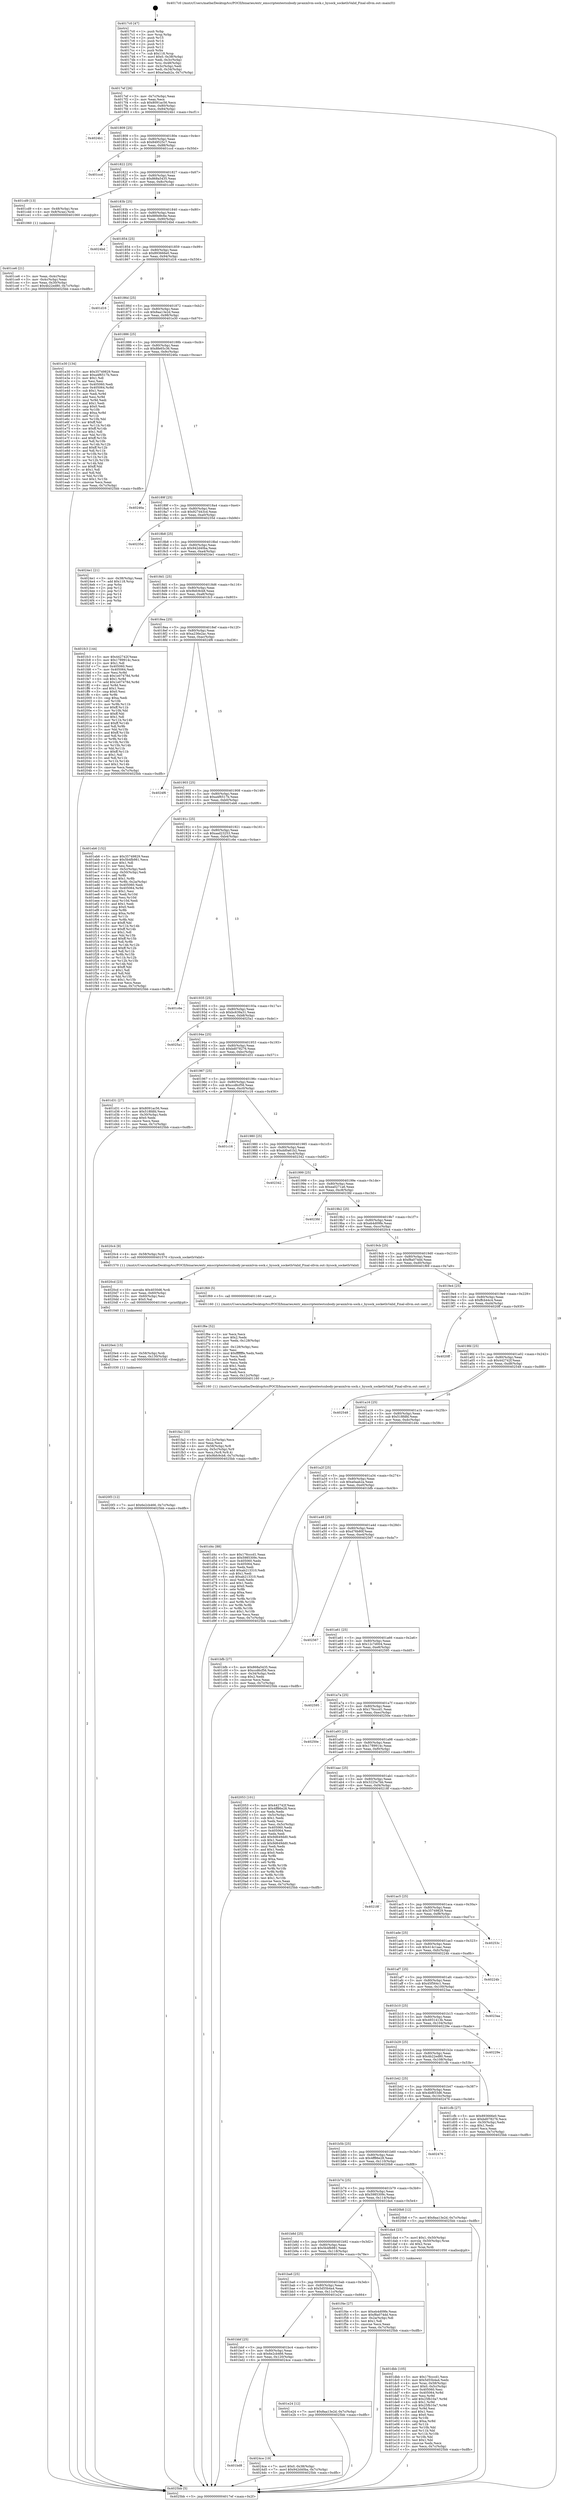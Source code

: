 digraph "0x4017c0" {
  label = "0x4017c0 (/mnt/c/Users/mathe/Desktop/tcc/POCII/binaries/extr_emscriptentestsnbody-javaxmlvm-sock.c_hysock_socketIsValid_Final-ollvm.out::main(0))"
  labelloc = "t"
  node[shape=record]

  Entry [label="",width=0.3,height=0.3,shape=circle,fillcolor=black,style=filled]
  "0x4017ef" [label="{
     0x4017ef [26]\l
     | [instrs]\l
     &nbsp;&nbsp;0x4017ef \<+3\>: mov -0x7c(%rbp),%eax\l
     &nbsp;&nbsp;0x4017f2 \<+2\>: mov %eax,%ecx\l
     &nbsp;&nbsp;0x4017f4 \<+6\>: sub $0x8091ac56,%ecx\l
     &nbsp;&nbsp;0x4017fa \<+3\>: mov %eax,-0x80(%rbp)\l
     &nbsp;&nbsp;0x4017fd \<+6\>: mov %ecx,-0x84(%rbp)\l
     &nbsp;&nbsp;0x401803 \<+6\>: je 00000000004024b1 \<main+0xcf1\>\l
  }"]
  "0x4024b1" [label="{
     0x4024b1\l
  }", style=dashed]
  "0x401809" [label="{
     0x401809 [25]\l
     | [instrs]\l
     &nbsp;&nbsp;0x401809 \<+5\>: jmp 000000000040180e \<main+0x4e\>\l
     &nbsp;&nbsp;0x40180e \<+3\>: mov -0x80(%rbp),%eax\l
     &nbsp;&nbsp;0x401811 \<+5\>: sub $0x849525c7,%eax\l
     &nbsp;&nbsp;0x401816 \<+6\>: mov %eax,-0x88(%rbp)\l
     &nbsp;&nbsp;0x40181c \<+6\>: je 0000000000401ccd \<main+0x50d\>\l
  }"]
  Exit [label="",width=0.3,height=0.3,shape=circle,fillcolor=black,style=filled,peripheries=2]
  "0x401ccd" [label="{
     0x401ccd\l
  }", style=dashed]
  "0x401822" [label="{
     0x401822 [25]\l
     | [instrs]\l
     &nbsp;&nbsp;0x401822 \<+5\>: jmp 0000000000401827 \<main+0x67\>\l
     &nbsp;&nbsp;0x401827 \<+3\>: mov -0x80(%rbp),%eax\l
     &nbsp;&nbsp;0x40182a \<+5\>: sub $0x868a5435,%eax\l
     &nbsp;&nbsp;0x40182f \<+6\>: mov %eax,-0x8c(%rbp)\l
     &nbsp;&nbsp;0x401835 \<+6\>: je 0000000000401cd9 \<main+0x519\>\l
  }"]
  "0x401bd8" [label="{
     0x401bd8\l
  }", style=dashed]
  "0x401cd9" [label="{
     0x401cd9 [13]\l
     | [instrs]\l
     &nbsp;&nbsp;0x401cd9 \<+4\>: mov -0x48(%rbp),%rax\l
     &nbsp;&nbsp;0x401cdd \<+4\>: mov 0x8(%rax),%rdi\l
     &nbsp;&nbsp;0x401ce1 \<+5\>: call 0000000000401060 \<atoi@plt\>\l
     | [calls]\l
     &nbsp;&nbsp;0x401060 \{1\} (unknown)\l
  }"]
  "0x40183b" [label="{
     0x40183b [25]\l
     | [instrs]\l
     &nbsp;&nbsp;0x40183b \<+5\>: jmp 0000000000401840 \<main+0x80\>\l
     &nbsp;&nbsp;0x401840 \<+3\>: mov -0x80(%rbp),%eax\l
     &nbsp;&nbsp;0x401843 \<+5\>: sub $0x889d9c6e,%eax\l
     &nbsp;&nbsp;0x401848 \<+6\>: mov %eax,-0x90(%rbp)\l
     &nbsp;&nbsp;0x40184e \<+6\>: je 00000000004024bd \<main+0xcfd\>\l
  }"]
  "0x4024ce" [label="{
     0x4024ce [19]\l
     | [instrs]\l
     &nbsp;&nbsp;0x4024ce \<+7\>: movl $0x0,-0x38(%rbp)\l
     &nbsp;&nbsp;0x4024d5 \<+7\>: movl $0x942d40ba,-0x7c(%rbp)\l
     &nbsp;&nbsp;0x4024dc \<+5\>: jmp 00000000004025bb \<main+0xdfb\>\l
  }"]
  "0x4024bd" [label="{
     0x4024bd\l
  }", style=dashed]
  "0x401854" [label="{
     0x401854 [25]\l
     | [instrs]\l
     &nbsp;&nbsp;0x401854 \<+5\>: jmp 0000000000401859 \<main+0x99\>\l
     &nbsp;&nbsp;0x401859 \<+3\>: mov -0x80(%rbp),%eax\l
     &nbsp;&nbsp;0x40185c \<+5\>: sub $0x893666e0,%eax\l
     &nbsp;&nbsp;0x401861 \<+6\>: mov %eax,-0x94(%rbp)\l
     &nbsp;&nbsp;0x401867 \<+6\>: je 0000000000401d16 \<main+0x556\>\l
  }"]
  "0x4020f3" [label="{
     0x4020f3 [12]\l
     | [instrs]\l
     &nbsp;&nbsp;0x4020f3 \<+7\>: movl $0x6e2cb466,-0x7c(%rbp)\l
     &nbsp;&nbsp;0x4020fa \<+5\>: jmp 00000000004025bb \<main+0xdfb\>\l
  }"]
  "0x401d16" [label="{
     0x401d16\l
  }", style=dashed]
  "0x40186d" [label="{
     0x40186d [25]\l
     | [instrs]\l
     &nbsp;&nbsp;0x40186d \<+5\>: jmp 0000000000401872 \<main+0xb2\>\l
     &nbsp;&nbsp;0x401872 \<+3\>: mov -0x80(%rbp),%eax\l
     &nbsp;&nbsp;0x401875 \<+5\>: sub $0x8aa13e2d,%eax\l
     &nbsp;&nbsp;0x40187a \<+6\>: mov %eax,-0x98(%rbp)\l
     &nbsp;&nbsp;0x401880 \<+6\>: je 0000000000401e30 \<main+0x670\>\l
  }"]
  "0x4020e4" [label="{
     0x4020e4 [15]\l
     | [instrs]\l
     &nbsp;&nbsp;0x4020e4 \<+4\>: mov -0x58(%rbp),%rdi\l
     &nbsp;&nbsp;0x4020e8 \<+6\>: mov %eax,-0x130(%rbp)\l
     &nbsp;&nbsp;0x4020ee \<+5\>: call 0000000000401030 \<free@plt\>\l
     | [calls]\l
     &nbsp;&nbsp;0x401030 \{1\} (unknown)\l
  }"]
  "0x401e30" [label="{
     0x401e30 [134]\l
     | [instrs]\l
     &nbsp;&nbsp;0x401e30 \<+5\>: mov $0x35749829,%eax\l
     &nbsp;&nbsp;0x401e35 \<+5\>: mov $0xa4f6517b,%ecx\l
     &nbsp;&nbsp;0x401e3a \<+2\>: mov $0x1,%dl\l
     &nbsp;&nbsp;0x401e3c \<+2\>: xor %esi,%esi\l
     &nbsp;&nbsp;0x401e3e \<+7\>: mov 0x405060,%edi\l
     &nbsp;&nbsp;0x401e45 \<+8\>: mov 0x405064,%r8d\l
     &nbsp;&nbsp;0x401e4d \<+3\>: sub $0x1,%esi\l
     &nbsp;&nbsp;0x401e50 \<+3\>: mov %edi,%r9d\l
     &nbsp;&nbsp;0x401e53 \<+3\>: add %esi,%r9d\l
     &nbsp;&nbsp;0x401e56 \<+4\>: imul %r9d,%edi\l
     &nbsp;&nbsp;0x401e5a \<+3\>: and $0x1,%edi\l
     &nbsp;&nbsp;0x401e5d \<+3\>: cmp $0x0,%edi\l
     &nbsp;&nbsp;0x401e60 \<+4\>: sete %r10b\l
     &nbsp;&nbsp;0x401e64 \<+4\>: cmp $0xa,%r8d\l
     &nbsp;&nbsp;0x401e68 \<+4\>: setl %r11b\l
     &nbsp;&nbsp;0x401e6c \<+3\>: mov %r10b,%bl\l
     &nbsp;&nbsp;0x401e6f \<+3\>: xor $0xff,%bl\l
     &nbsp;&nbsp;0x401e72 \<+3\>: mov %r11b,%r14b\l
     &nbsp;&nbsp;0x401e75 \<+4\>: xor $0xff,%r14b\l
     &nbsp;&nbsp;0x401e79 \<+3\>: xor $0x1,%dl\l
     &nbsp;&nbsp;0x401e7c \<+3\>: mov %bl,%r15b\l
     &nbsp;&nbsp;0x401e7f \<+4\>: and $0xff,%r15b\l
     &nbsp;&nbsp;0x401e83 \<+3\>: and %dl,%r10b\l
     &nbsp;&nbsp;0x401e86 \<+3\>: mov %r14b,%r12b\l
     &nbsp;&nbsp;0x401e89 \<+4\>: and $0xff,%r12b\l
     &nbsp;&nbsp;0x401e8d \<+3\>: and %dl,%r11b\l
     &nbsp;&nbsp;0x401e90 \<+3\>: or %r10b,%r15b\l
     &nbsp;&nbsp;0x401e93 \<+3\>: or %r11b,%r12b\l
     &nbsp;&nbsp;0x401e96 \<+3\>: xor %r12b,%r15b\l
     &nbsp;&nbsp;0x401e99 \<+3\>: or %r14b,%bl\l
     &nbsp;&nbsp;0x401e9c \<+3\>: xor $0xff,%bl\l
     &nbsp;&nbsp;0x401e9f \<+3\>: or $0x1,%dl\l
     &nbsp;&nbsp;0x401ea2 \<+2\>: and %dl,%bl\l
     &nbsp;&nbsp;0x401ea4 \<+3\>: or %bl,%r15b\l
     &nbsp;&nbsp;0x401ea7 \<+4\>: test $0x1,%r15b\l
     &nbsp;&nbsp;0x401eab \<+3\>: cmovne %ecx,%eax\l
     &nbsp;&nbsp;0x401eae \<+3\>: mov %eax,-0x7c(%rbp)\l
     &nbsp;&nbsp;0x401eb1 \<+5\>: jmp 00000000004025bb \<main+0xdfb\>\l
  }"]
  "0x401886" [label="{
     0x401886 [25]\l
     | [instrs]\l
     &nbsp;&nbsp;0x401886 \<+5\>: jmp 000000000040188b \<main+0xcb\>\l
     &nbsp;&nbsp;0x40188b \<+3\>: mov -0x80(%rbp),%eax\l
     &nbsp;&nbsp;0x40188e \<+5\>: sub $0x8fe65c36,%eax\l
     &nbsp;&nbsp;0x401893 \<+6\>: mov %eax,-0x9c(%rbp)\l
     &nbsp;&nbsp;0x401899 \<+6\>: je 000000000040246a \<main+0xcaa\>\l
  }"]
  "0x4020cd" [label="{
     0x4020cd [23]\l
     | [instrs]\l
     &nbsp;&nbsp;0x4020cd \<+10\>: movabs $0x4030d6,%rdi\l
     &nbsp;&nbsp;0x4020d7 \<+3\>: mov %eax,-0x60(%rbp)\l
     &nbsp;&nbsp;0x4020da \<+3\>: mov -0x60(%rbp),%esi\l
     &nbsp;&nbsp;0x4020dd \<+2\>: mov $0x0,%al\l
     &nbsp;&nbsp;0x4020df \<+5\>: call 0000000000401040 \<printf@plt\>\l
     | [calls]\l
     &nbsp;&nbsp;0x401040 \{1\} (unknown)\l
  }"]
  "0x40246a" [label="{
     0x40246a\l
  }", style=dashed]
  "0x40189f" [label="{
     0x40189f [25]\l
     | [instrs]\l
     &nbsp;&nbsp;0x40189f \<+5\>: jmp 00000000004018a4 \<main+0xe4\>\l
     &nbsp;&nbsp;0x4018a4 \<+3\>: mov -0x80(%rbp),%eax\l
     &nbsp;&nbsp;0x4018a7 \<+5\>: sub $0x927d43cd,%eax\l
     &nbsp;&nbsp;0x4018ac \<+6\>: mov %eax,-0xa0(%rbp)\l
     &nbsp;&nbsp;0x4018b2 \<+6\>: je 000000000040235d \<main+0xb9d\>\l
  }"]
  "0x401fa2" [label="{
     0x401fa2 [33]\l
     | [instrs]\l
     &nbsp;&nbsp;0x401fa2 \<+6\>: mov -0x12c(%rbp),%ecx\l
     &nbsp;&nbsp;0x401fa8 \<+3\>: imul %eax,%ecx\l
     &nbsp;&nbsp;0x401fab \<+4\>: mov -0x58(%rbp),%r8\l
     &nbsp;&nbsp;0x401faf \<+4\>: movslq -0x5c(%rbp),%r9\l
     &nbsp;&nbsp;0x401fb3 \<+4\>: mov %ecx,(%r8,%r9,4)\l
     &nbsp;&nbsp;0x401fb7 \<+7\>: movl $0x9bfc9cb8,-0x7c(%rbp)\l
     &nbsp;&nbsp;0x401fbe \<+5\>: jmp 00000000004025bb \<main+0xdfb\>\l
  }"]
  "0x40235d" [label="{
     0x40235d\l
  }", style=dashed]
  "0x4018b8" [label="{
     0x4018b8 [25]\l
     | [instrs]\l
     &nbsp;&nbsp;0x4018b8 \<+5\>: jmp 00000000004018bd \<main+0xfd\>\l
     &nbsp;&nbsp;0x4018bd \<+3\>: mov -0x80(%rbp),%eax\l
     &nbsp;&nbsp;0x4018c0 \<+5\>: sub $0x942d40ba,%eax\l
     &nbsp;&nbsp;0x4018c5 \<+6\>: mov %eax,-0xa4(%rbp)\l
     &nbsp;&nbsp;0x4018cb \<+6\>: je 00000000004024e1 \<main+0xd21\>\l
  }"]
  "0x401f6e" [label="{
     0x401f6e [52]\l
     | [instrs]\l
     &nbsp;&nbsp;0x401f6e \<+2\>: xor %ecx,%ecx\l
     &nbsp;&nbsp;0x401f70 \<+5\>: mov $0x2,%edx\l
     &nbsp;&nbsp;0x401f75 \<+6\>: mov %edx,-0x128(%rbp)\l
     &nbsp;&nbsp;0x401f7b \<+1\>: cltd\l
     &nbsp;&nbsp;0x401f7c \<+6\>: mov -0x128(%rbp),%esi\l
     &nbsp;&nbsp;0x401f82 \<+2\>: idiv %esi\l
     &nbsp;&nbsp;0x401f84 \<+6\>: imul $0xfffffffe,%edx,%edx\l
     &nbsp;&nbsp;0x401f8a \<+2\>: mov %ecx,%edi\l
     &nbsp;&nbsp;0x401f8c \<+2\>: sub %edx,%edi\l
     &nbsp;&nbsp;0x401f8e \<+2\>: mov %ecx,%edx\l
     &nbsp;&nbsp;0x401f90 \<+3\>: sub $0x1,%edx\l
     &nbsp;&nbsp;0x401f93 \<+2\>: add %edx,%edi\l
     &nbsp;&nbsp;0x401f95 \<+2\>: sub %edi,%ecx\l
     &nbsp;&nbsp;0x401f97 \<+6\>: mov %ecx,-0x12c(%rbp)\l
     &nbsp;&nbsp;0x401f9d \<+5\>: call 0000000000401160 \<next_i\>\l
     | [calls]\l
     &nbsp;&nbsp;0x401160 \{1\} (/mnt/c/Users/mathe/Desktop/tcc/POCII/binaries/extr_emscriptentestsnbody-javaxmlvm-sock.c_hysock_socketIsValid_Final-ollvm.out::next_i)\l
  }"]
  "0x4024e1" [label="{
     0x4024e1 [21]\l
     | [instrs]\l
     &nbsp;&nbsp;0x4024e1 \<+3\>: mov -0x38(%rbp),%eax\l
     &nbsp;&nbsp;0x4024e4 \<+7\>: add $0x118,%rsp\l
     &nbsp;&nbsp;0x4024eb \<+1\>: pop %rbx\l
     &nbsp;&nbsp;0x4024ec \<+2\>: pop %r12\l
     &nbsp;&nbsp;0x4024ee \<+2\>: pop %r13\l
     &nbsp;&nbsp;0x4024f0 \<+2\>: pop %r14\l
     &nbsp;&nbsp;0x4024f2 \<+2\>: pop %r15\l
     &nbsp;&nbsp;0x4024f4 \<+1\>: pop %rbp\l
     &nbsp;&nbsp;0x4024f5 \<+1\>: ret\l
  }"]
  "0x4018d1" [label="{
     0x4018d1 [25]\l
     | [instrs]\l
     &nbsp;&nbsp;0x4018d1 \<+5\>: jmp 00000000004018d6 \<main+0x116\>\l
     &nbsp;&nbsp;0x4018d6 \<+3\>: mov -0x80(%rbp),%eax\l
     &nbsp;&nbsp;0x4018d9 \<+5\>: sub $0x9bfc9cb8,%eax\l
     &nbsp;&nbsp;0x4018de \<+6\>: mov %eax,-0xa8(%rbp)\l
     &nbsp;&nbsp;0x4018e4 \<+6\>: je 0000000000401fc3 \<main+0x803\>\l
  }"]
  "0x401bbf" [label="{
     0x401bbf [25]\l
     | [instrs]\l
     &nbsp;&nbsp;0x401bbf \<+5\>: jmp 0000000000401bc4 \<main+0x404\>\l
     &nbsp;&nbsp;0x401bc4 \<+3\>: mov -0x80(%rbp),%eax\l
     &nbsp;&nbsp;0x401bc7 \<+5\>: sub $0x6e2cb466,%eax\l
     &nbsp;&nbsp;0x401bcc \<+6\>: mov %eax,-0x120(%rbp)\l
     &nbsp;&nbsp;0x401bd2 \<+6\>: je 00000000004024ce \<main+0xd0e\>\l
  }"]
  "0x401fc3" [label="{
     0x401fc3 [144]\l
     | [instrs]\l
     &nbsp;&nbsp;0x401fc3 \<+5\>: mov $0x442742f,%eax\l
     &nbsp;&nbsp;0x401fc8 \<+5\>: mov $0x1789914c,%ecx\l
     &nbsp;&nbsp;0x401fcd \<+2\>: mov $0x1,%dl\l
     &nbsp;&nbsp;0x401fcf \<+7\>: mov 0x405060,%esi\l
     &nbsp;&nbsp;0x401fd6 \<+7\>: mov 0x405064,%edi\l
     &nbsp;&nbsp;0x401fdd \<+3\>: mov %esi,%r8d\l
     &nbsp;&nbsp;0x401fe0 \<+7\>: sub $0x1e07478d,%r8d\l
     &nbsp;&nbsp;0x401fe7 \<+4\>: sub $0x1,%r8d\l
     &nbsp;&nbsp;0x401feb \<+7\>: add $0x1e07478d,%r8d\l
     &nbsp;&nbsp;0x401ff2 \<+4\>: imul %r8d,%esi\l
     &nbsp;&nbsp;0x401ff6 \<+3\>: and $0x1,%esi\l
     &nbsp;&nbsp;0x401ff9 \<+3\>: cmp $0x0,%esi\l
     &nbsp;&nbsp;0x401ffc \<+4\>: sete %r9b\l
     &nbsp;&nbsp;0x402000 \<+3\>: cmp $0xa,%edi\l
     &nbsp;&nbsp;0x402003 \<+4\>: setl %r10b\l
     &nbsp;&nbsp;0x402007 \<+3\>: mov %r9b,%r11b\l
     &nbsp;&nbsp;0x40200a \<+4\>: xor $0xff,%r11b\l
     &nbsp;&nbsp;0x40200e \<+3\>: mov %r10b,%bl\l
     &nbsp;&nbsp;0x402011 \<+3\>: xor $0xff,%bl\l
     &nbsp;&nbsp;0x402014 \<+3\>: xor $0x1,%dl\l
     &nbsp;&nbsp;0x402017 \<+3\>: mov %r11b,%r14b\l
     &nbsp;&nbsp;0x40201a \<+4\>: and $0xff,%r14b\l
     &nbsp;&nbsp;0x40201e \<+3\>: and %dl,%r9b\l
     &nbsp;&nbsp;0x402021 \<+3\>: mov %bl,%r15b\l
     &nbsp;&nbsp;0x402024 \<+4\>: and $0xff,%r15b\l
     &nbsp;&nbsp;0x402028 \<+3\>: and %dl,%r10b\l
     &nbsp;&nbsp;0x40202b \<+3\>: or %r9b,%r14b\l
     &nbsp;&nbsp;0x40202e \<+3\>: or %r10b,%r15b\l
     &nbsp;&nbsp;0x402031 \<+3\>: xor %r15b,%r14b\l
     &nbsp;&nbsp;0x402034 \<+3\>: or %bl,%r11b\l
     &nbsp;&nbsp;0x402037 \<+4\>: xor $0xff,%r11b\l
     &nbsp;&nbsp;0x40203b \<+3\>: or $0x1,%dl\l
     &nbsp;&nbsp;0x40203e \<+3\>: and %dl,%r11b\l
     &nbsp;&nbsp;0x402041 \<+3\>: or %r11b,%r14b\l
     &nbsp;&nbsp;0x402044 \<+4\>: test $0x1,%r14b\l
     &nbsp;&nbsp;0x402048 \<+3\>: cmovne %ecx,%eax\l
     &nbsp;&nbsp;0x40204b \<+3\>: mov %eax,-0x7c(%rbp)\l
     &nbsp;&nbsp;0x40204e \<+5\>: jmp 00000000004025bb \<main+0xdfb\>\l
  }"]
  "0x4018ea" [label="{
     0x4018ea [25]\l
     | [instrs]\l
     &nbsp;&nbsp;0x4018ea \<+5\>: jmp 00000000004018ef \<main+0x12f\>\l
     &nbsp;&nbsp;0x4018ef \<+3\>: mov -0x80(%rbp),%eax\l
     &nbsp;&nbsp;0x4018f2 \<+5\>: sub $0xa236e2ac,%eax\l
     &nbsp;&nbsp;0x4018f7 \<+6\>: mov %eax,-0xac(%rbp)\l
     &nbsp;&nbsp;0x4018fd \<+6\>: je 00000000004024f6 \<main+0xd36\>\l
  }"]
  "0x401e24" [label="{
     0x401e24 [12]\l
     | [instrs]\l
     &nbsp;&nbsp;0x401e24 \<+7\>: movl $0x8aa13e2d,-0x7c(%rbp)\l
     &nbsp;&nbsp;0x401e2b \<+5\>: jmp 00000000004025bb \<main+0xdfb\>\l
  }"]
  "0x4024f6" [label="{
     0x4024f6\l
  }", style=dashed]
  "0x401903" [label="{
     0x401903 [25]\l
     | [instrs]\l
     &nbsp;&nbsp;0x401903 \<+5\>: jmp 0000000000401908 \<main+0x148\>\l
     &nbsp;&nbsp;0x401908 \<+3\>: mov -0x80(%rbp),%eax\l
     &nbsp;&nbsp;0x40190b \<+5\>: sub $0xa4f6517b,%eax\l
     &nbsp;&nbsp;0x401910 \<+6\>: mov %eax,-0xb0(%rbp)\l
     &nbsp;&nbsp;0x401916 \<+6\>: je 0000000000401eb6 \<main+0x6f6\>\l
  }"]
  "0x401ba6" [label="{
     0x401ba6 [25]\l
     | [instrs]\l
     &nbsp;&nbsp;0x401ba6 \<+5\>: jmp 0000000000401bab \<main+0x3eb\>\l
     &nbsp;&nbsp;0x401bab \<+3\>: mov -0x80(%rbp),%eax\l
     &nbsp;&nbsp;0x401bae \<+5\>: sub $0x5d55b4a4,%eax\l
     &nbsp;&nbsp;0x401bb3 \<+6\>: mov %eax,-0x11c(%rbp)\l
     &nbsp;&nbsp;0x401bb9 \<+6\>: je 0000000000401e24 \<main+0x664\>\l
  }"]
  "0x401eb6" [label="{
     0x401eb6 [152]\l
     | [instrs]\l
     &nbsp;&nbsp;0x401eb6 \<+5\>: mov $0x35749829,%eax\l
     &nbsp;&nbsp;0x401ebb \<+5\>: mov $0x5b4fb981,%ecx\l
     &nbsp;&nbsp;0x401ec0 \<+2\>: mov $0x1,%dl\l
     &nbsp;&nbsp;0x401ec2 \<+2\>: xor %esi,%esi\l
     &nbsp;&nbsp;0x401ec4 \<+3\>: mov -0x5c(%rbp),%edi\l
     &nbsp;&nbsp;0x401ec7 \<+3\>: cmp -0x50(%rbp),%edi\l
     &nbsp;&nbsp;0x401eca \<+4\>: setl %r8b\l
     &nbsp;&nbsp;0x401ece \<+4\>: and $0x1,%r8b\l
     &nbsp;&nbsp;0x401ed2 \<+4\>: mov %r8b,-0x2a(%rbp)\l
     &nbsp;&nbsp;0x401ed6 \<+7\>: mov 0x405060,%edi\l
     &nbsp;&nbsp;0x401edd \<+8\>: mov 0x405064,%r9d\l
     &nbsp;&nbsp;0x401ee5 \<+3\>: sub $0x1,%esi\l
     &nbsp;&nbsp;0x401ee8 \<+3\>: mov %edi,%r10d\l
     &nbsp;&nbsp;0x401eeb \<+3\>: add %esi,%r10d\l
     &nbsp;&nbsp;0x401eee \<+4\>: imul %r10d,%edi\l
     &nbsp;&nbsp;0x401ef2 \<+3\>: and $0x1,%edi\l
     &nbsp;&nbsp;0x401ef5 \<+3\>: cmp $0x0,%edi\l
     &nbsp;&nbsp;0x401ef8 \<+4\>: sete %r8b\l
     &nbsp;&nbsp;0x401efc \<+4\>: cmp $0xa,%r9d\l
     &nbsp;&nbsp;0x401f00 \<+4\>: setl %r11b\l
     &nbsp;&nbsp;0x401f04 \<+3\>: mov %r8b,%bl\l
     &nbsp;&nbsp;0x401f07 \<+3\>: xor $0xff,%bl\l
     &nbsp;&nbsp;0x401f0a \<+3\>: mov %r11b,%r14b\l
     &nbsp;&nbsp;0x401f0d \<+4\>: xor $0xff,%r14b\l
     &nbsp;&nbsp;0x401f11 \<+3\>: xor $0x1,%dl\l
     &nbsp;&nbsp;0x401f14 \<+3\>: mov %bl,%r15b\l
     &nbsp;&nbsp;0x401f17 \<+4\>: and $0xff,%r15b\l
     &nbsp;&nbsp;0x401f1b \<+3\>: and %dl,%r8b\l
     &nbsp;&nbsp;0x401f1e \<+3\>: mov %r14b,%r12b\l
     &nbsp;&nbsp;0x401f21 \<+4\>: and $0xff,%r12b\l
     &nbsp;&nbsp;0x401f25 \<+3\>: and %dl,%r11b\l
     &nbsp;&nbsp;0x401f28 \<+3\>: or %r8b,%r15b\l
     &nbsp;&nbsp;0x401f2b \<+3\>: or %r11b,%r12b\l
     &nbsp;&nbsp;0x401f2e \<+3\>: xor %r12b,%r15b\l
     &nbsp;&nbsp;0x401f31 \<+3\>: or %r14b,%bl\l
     &nbsp;&nbsp;0x401f34 \<+3\>: xor $0xff,%bl\l
     &nbsp;&nbsp;0x401f37 \<+3\>: or $0x1,%dl\l
     &nbsp;&nbsp;0x401f3a \<+2\>: and %dl,%bl\l
     &nbsp;&nbsp;0x401f3c \<+3\>: or %bl,%r15b\l
     &nbsp;&nbsp;0x401f3f \<+4\>: test $0x1,%r15b\l
     &nbsp;&nbsp;0x401f43 \<+3\>: cmovne %ecx,%eax\l
     &nbsp;&nbsp;0x401f46 \<+3\>: mov %eax,-0x7c(%rbp)\l
     &nbsp;&nbsp;0x401f49 \<+5\>: jmp 00000000004025bb \<main+0xdfb\>\l
  }"]
  "0x40191c" [label="{
     0x40191c [25]\l
     | [instrs]\l
     &nbsp;&nbsp;0x40191c \<+5\>: jmp 0000000000401921 \<main+0x161\>\l
     &nbsp;&nbsp;0x401921 \<+3\>: mov -0x80(%rbp),%eax\l
     &nbsp;&nbsp;0x401924 \<+5\>: sub $0xaad23253,%eax\l
     &nbsp;&nbsp;0x401929 \<+6\>: mov %eax,-0xb4(%rbp)\l
     &nbsp;&nbsp;0x40192f \<+6\>: je 0000000000401c6e \<main+0x4ae\>\l
  }"]
  "0x401f4e" [label="{
     0x401f4e [27]\l
     | [instrs]\l
     &nbsp;&nbsp;0x401f4e \<+5\>: mov $0xeb4d09fe,%eax\l
     &nbsp;&nbsp;0x401f53 \<+5\>: mov $0xf8a074dd,%ecx\l
     &nbsp;&nbsp;0x401f58 \<+3\>: mov -0x2a(%rbp),%dl\l
     &nbsp;&nbsp;0x401f5b \<+3\>: test $0x1,%dl\l
     &nbsp;&nbsp;0x401f5e \<+3\>: cmovne %ecx,%eax\l
     &nbsp;&nbsp;0x401f61 \<+3\>: mov %eax,-0x7c(%rbp)\l
     &nbsp;&nbsp;0x401f64 \<+5\>: jmp 00000000004025bb \<main+0xdfb\>\l
  }"]
  "0x401c6e" [label="{
     0x401c6e\l
  }", style=dashed]
  "0x401935" [label="{
     0x401935 [25]\l
     | [instrs]\l
     &nbsp;&nbsp;0x401935 \<+5\>: jmp 000000000040193a \<main+0x17a\>\l
     &nbsp;&nbsp;0x40193a \<+3\>: mov -0x80(%rbp),%eax\l
     &nbsp;&nbsp;0x40193d \<+5\>: sub $0xbc639a31,%eax\l
     &nbsp;&nbsp;0x401942 \<+6\>: mov %eax,-0xb8(%rbp)\l
     &nbsp;&nbsp;0x401948 \<+6\>: je 00000000004025a1 \<main+0xde1\>\l
  }"]
  "0x401dbb" [label="{
     0x401dbb [105]\l
     | [instrs]\l
     &nbsp;&nbsp;0x401dbb \<+5\>: mov $0x176cccd1,%ecx\l
     &nbsp;&nbsp;0x401dc0 \<+5\>: mov $0x5d55b4a4,%edx\l
     &nbsp;&nbsp;0x401dc5 \<+4\>: mov %rax,-0x58(%rbp)\l
     &nbsp;&nbsp;0x401dc9 \<+7\>: movl $0x0,-0x5c(%rbp)\l
     &nbsp;&nbsp;0x401dd0 \<+7\>: mov 0x405060,%esi\l
     &nbsp;&nbsp;0x401dd7 \<+8\>: mov 0x405064,%r8d\l
     &nbsp;&nbsp;0x401ddf \<+3\>: mov %esi,%r9d\l
     &nbsp;&nbsp;0x401de2 \<+7\>: add $0x25fb10a7,%r9d\l
     &nbsp;&nbsp;0x401de9 \<+4\>: sub $0x1,%r9d\l
     &nbsp;&nbsp;0x401ded \<+7\>: sub $0x25fb10a7,%r9d\l
     &nbsp;&nbsp;0x401df4 \<+4\>: imul %r9d,%esi\l
     &nbsp;&nbsp;0x401df8 \<+3\>: and $0x1,%esi\l
     &nbsp;&nbsp;0x401dfb \<+3\>: cmp $0x0,%esi\l
     &nbsp;&nbsp;0x401dfe \<+4\>: sete %r10b\l
     &nbsp;&nbsp;0x401e02 \<+4\>: cmp $0xa,%r8d\l
     &nbsp;&nbsp;0x401e06 \<+4\>: setl %r11b\l
     &nbsp;&nbsp;0x401e0a \<+3\>: mov %r10b,%bl\l
     &nbsp;&nbsp;0x401e0d \<+3\>: and %r11b,%bl\l
     &nbsp;&nbsp;0x401e10 \<+3\>: xor %r11b,%r10b\l
     &nbsp;&nbsp;0x401e13 \<+3\>: or %r10b,%bl\l
     &nbsp;&nbsp;0x401e16 \<+3\>: test $0x1,%bl\l
     &nbsp;&nbsp;0x401e19 \<+3\>: cmovne %edx,%ecx\l
     &nbsp;&nbsp;0x401e1c \<+3\>: mov %ecx,-0x7c(%rbp)\l
     &nbsp;&nbsp;0x401e1f \<+5\>: jmp 00000000004025bb \<main+0xdfb\>\l
  }"]
  "0x4025a1" [label="{
     0x4025a1\l
  }", style=dashed]
  "0x40194e" [label="{
     0x40194e [25]\l
     | [instrs]\l
     &nbsp;&nbsp;0x40194e \<+5\>: jmp 0000000000401953 \<main+0x193\>\l
     &nbsp;&nbsp;0x401953 \<+3\>: mov -0x80(%rbp),%eax\l
     &nbsp;&nbsp;0x401956 \<+5\>: sub $0xbd078276,%eax\l
     &nbsp;&nbsp;0x40195b \<+6\>: mov %eax,-0xbc(%rbp)\l
     &nbsp;&nbsp;0x401961 \<+6\>: je 0000000000401d31 \<main+0x571\>\l
  }"]
  "0x401b8d" [label="{
     0x401b8d [25]\l
     | [instrs]\l
     &nbsp;&nbsp;0x401b8d \<+5\>: jmp 0000000000401b92 \<main+0x3d2\>\l
     &nbsp;&nbsp;0x401b92 \<+3\>: mov -0x80(%rbp),%eax\l
     &nbsp;&nbsp;0x401b95 \<+5\>: sub $0x5b4fb981,%eax\l
     &nbsp;&nbsp;0x401b9a \<+6\>: mov %eax,-0x118(%rbp)\l
     &nbsp;&nbsp;0x401ba0 \<+6\>: je 0000000000401f4e \<main+0x78e\>\l
  }"]
  "0x401d31" [label="{
     0x401d31 [27]\l
     | [instrs]\l
     &nbsp;&nbsp;0x401d31 \<+5\>: mov $0x8091ac56,%eax\l
     &nbsp;&nbsp;0x401d36 \<+5\>: mov $0x518fdfd,%ecx\l
     &nbsp;&nbsp;0x401d3b \<+3\>: mov -0x30(%rbp),%edx\l
     &nbsp;&nbsp;0x401d3e \<+3\>: cmp $0x0,%edx\l
     &nbsp;&nbsp;0x401d41 \<+3\>: cmove %ecx,%eax\l
     &nbsp;&nbsp;0x401d44 \<+3\>: mov %eax,-0x7c(%rbp)\l
     &nbsp;&nbsp;0x401d47 \<+5\>: jmp 00000000004025bb \<main+0xdfb\>\l
  }"]
  "0x401967" [label="{
     0x401967 [25]\l
     | [instrs]\l
     &nbsp;&nbsp;0x401967 \<+5\>: jmp 000000000040196c \<main+0x1ac\>\l
     &nbsp;&nbsp;0x40196c \<+3\>: mov -0x80(%rbp),%eax\l
     &nbsp;&nbsp;0x40196f \<+5\>: sub $0xccd6cf56,%eax\l
     &nbsp;&nbsp;0x401974 \<+6\>: mov %eax,-0xc0(%rbp)\l
     &nbsp;&nbsp;0x40197a \<+6\>: je 0000000000401c16 \<main+0x456\>\l
  }"]
  "0x401da4" [label="{
     0x401da4 [23]\l
     | [instrs]\l
     &nbsp;&nbsp;0x401da4 \<+7\>: movl $0x1,-0x50(%rbp)\l
     &nbsp;&nbsp;0x401dab \<+4\>: movslq -0x50(%rbp),%rax\l
     &nbsp;&nbsp;0x401daf \<+4\>: shl $0x2,%rax\l
     &nbsp;&nbsp;0x401db3 \<+3\>: mov %rax,%rdi\l
     &nbsp;&nbsp;0x401db6 \<+5\>: call 0000000000401050 \<malloc@plt\>\l
     | [calls]\l
     &nbsp;&nbsp;0x401050 \{1\} (unknown)\l
  }"]
  "0x401c16" [label="{
     0x401c16\l
  }", style=dashed]
  "0x401980" [label="{
     0x401980 [25]\l
     | [instrs]\l
     &nbsp;&nbsp;0x401980 \<+5\>: jmp 0000000000401985 \<main+0x1c5\>\l
     &nbsp;&nbsp;0x401985 \<+3\>: mov -0x80(%rbp),%eax\l
     &nbsp;&nbsp;0x401988 \<+5\>: sub $0xdd0a61b2,%eax\l
     &nbsp;&nbsp;0x40198d \<+6\>: mov %eax,-0xc4(%rbp)\l
     &nbsp;&nbsp;0x401993 \<+6\>: je 0000000000402342 \<main+0xb82\>\l
  }"]
  "0x401b74" [label="{
     0x401b74 [25]\l
     | [instrs]\l
     &nbsp;&nbsp;0x401b74 \<+5\>: jmp 0000000000401b79 \<main+0x3b9\>\l
     &nbsp;&nbsp;0x401b79 \<+3\>: mov -0x80(%rbp),%eax\l
     &nbsp;&nbsp;0x401b7c \<+5\>: sub $0x5985309c,%eax\l
     &nbsp;&nbsp;0x401b81 \<+6\>: mov %eax,-0x114(%rbp)\l
     &nbsp;&nbsp;0x401b87 \<+6\>: je 0000000000401da4 \<main+0x5e4\>\l
  }"]
  "0x402342" [label="{
     0x402342\l
  }", style=dashed]
  "0x401999" [label="{
     0x401999 [25]\l
     | [instrs]\l
     &nbsp;&nbsp;0x401999 \<+5\>: jmp 000000000040199e \<main+0x1de\>\l
     &nbsp;&nbsp;0x40199e \<+3\>: mov -0x80(%rbp),%eax\l
     &nbsp;&nbsp;0x4019a1 \<+5\>: sub $0xea0271a6,%eax\l
     &nbsp;&nbsp;0x4019a6 \<+6\>: mov %eax,-0xc8(%rbp)\l
     &nbsp;&nbsp;0x4019ac \<+6\>: je 00000000004023fd \<main+0xc3d\>\l
  }"]
  "0x4020b8" [label="{
     0x4020b8 [12]\l
     | [instrs]\l
     &nbsp;&nbsp;0x4020b8 \<+7\>: movl $0x8aa13e2d,-0x7c(%rbp)\l
     &nbsp;&nbsp;0x4020bf \<+5\>: jmp 00000000004025bb \<main+0xdfb\>\l
  }"]
  "0x4023fd" [label="{
     0x4023fd\l
  }", style=dashed]
  "0x4019b2" [label="{
     0x4019b2 [25]\l
     | [instrs]\l
     &nbsp;&nbsp;0x4019b2 \<+5\>: jmp 00000000004019b7 \<main+0x1f7\>\l
     &nbsp;&nbsp;0x4019b7 \<+3\>: mov -0x80(%rbp),%eax\l
     &nbsp;&nbsp;0x4019ba \<+5\>: sub $0xeb4d09fe,%eax\l
     &nbsp;&nbsp;0x4019bf \<+6\>: mov %eax,-0xcc(%rbp)\l
     &nbsp;&nbsp;0x4019c5 \<+6\>: je 00000000004020c4 \<main+0x904\>\l
  }"]
  "0x401b5b" [label="{
     0x401b5b [25]\l
     | [instrs]\l
     &nbsp;&nbsp;0x401b5b \<+5\>: jmp 0000000000401b60 \<main+0x3a0\>\l
     &nbsp;&nbsp;0x401b60 \<+3\>: mov -0x80(%rbp),%eax\l
     &nbsp;&nbsp;0x401b63 \<+5\>: sub $0x4ff86e28,%eax\l
     &nbsp;&nbsp;0x401b68 \<+6\>: mov %eax,-0x110(%rbp)\l
     &nbsp;&nbsp;0x401b6e \<+6\>: je 00000000004020b8 \<main+0x8f8\>\l
  }"]
  "0x4020c4" [label="{
     0x4020c4 [9]\l
     | [instrs]\l
     &nbsp;&nbsp;0x4020c4 \<+4\>: mov -0x58(%rbp),%rdi\l
     &nbsp;&nbsp;0x4020c8 \<+5\>: call 0000000000401570 \<hysock_socketIsValid\>\l
     | [calls]\l
     &nbsp;&nbsp;0x401570 \{1\} (/mnt/c/Users/mathe/Desktop/tcc/POCII/binaries/extr_emscriptentestsnbody-javaxmlvm-sock.c_hysock_socketIsValid_Final-ollvm.out::hysock_socketIsValid)\l
  }"]
  "0x4019cb" [label="{
     0x4019cb [25]\l
     | [instrs]\l
     &nbsp;&nbsp;0x4019cb \<+5\>: jmp 00000000004019d0 \<main+0x210\>\l
     &nbsp;&nbsp;0x4019d0 \<+3\>: mov -0x80(%rbp),%eax\l
     &nbsp;&nbsp;0x4019d3 \<+5\>: sub $0xf8a074dd,%eax\l
     &nbsp;&nbsp;0x4019d8 \<+6\>: mov %eax,-0xd0(%rbp)\l
     &nbsp;&nbsp;0x4019de \<+6\>: je 0000000000401f69 \<main+0x7a9\>\l
  }"]
  "0x402476" [label="{
     0x402476\l
  }", style=dashed]
  "0x401f69" [label="{
     0x401f69 [5]\l
     | [instrs]\l
     &nbsp;&nbsp;0x401f69 \<+5\>: call 0000000000401160 \<next_i\>\l
     | [calls]\l
     &nbsp;&nbsp;0x401160 \{1\} (/mnt/c/Users/mathe/Desktop/tcc/POCII/binaries/extr_emscriptentestsnbody-javaxmlvm-sock.c_hysock_socketIsValid_Final-ollvm.out::next_i)\l
  }"]
  "0x4019e4" [label="{
     0x4019e4 [25]\l
     | [instrs]\l
     &nbsp;&nbsp;0x4019e4 \<+5\>: jmp 00000000004019e9 \<main+0x229\>\l
     &nbsp;&nbsp;0x4019e9 \<+3\>: mov -0x80(%rbp),%eax\l
     &nbsp;&nbsp;0x4019ec \<+5\>: sub $0xffcb44c4,%eax\l
     &nbsp;&nbsp;0x4019f1 \<+6\>: mov %eax,-0xd4(%rbp)\l
     &nbsp;&nbsp;0x4019f7 \<+6\>: je 00000000004020ff \<main+0x93f\>\l
  }"]
  "0x401b42" [label="{
     0x401b42 [25]\l
     | [instrs]\l
     &nbsp;&nbsp;0x401b42 \<+5\>: jmp 0000000000401b47 \<main+0x387\>\l
     &nbsp;&nbsp;0x401b47 \<+3\>: mov -0x80(%rbp),%eax\l
     &nbsp;&nbsp;0x401b4a \<+5\>: sub $0x4b8f33d6,%eax\l
     &nbsp;&nbsp;0x401b4f \<+6\>: mov %eax,-0x10c(%rbp)\l
     &nbsp;&nbsp;0x401b55 \<+6\>: je 0000000000402476 \<main+0xcb6\>\l
  }"]
  "0x4020ff" [label="{
     0x4020ff\l
  }", style=dashed]
  "0x4019fd" [label="{
     0x4019fd [25]\l
     | [instrs]\l
     &nbsp;&nbsp;0x4019fd \<+5\>: jmp 0000000000401a02 \<main+0x242\>\l
     &nbsp;&nbsp;0x401a02 \<+3\>: mov -0x80(%rbp),%eax\l
     &nbsp;&nbsp;0x401a05 \<+5\>: sub $0x442742f,%eax\l
     &nbsp;&nbsp;0x401a0a \<+6\>: mov %eax,-0xd8(%rbp)\l
     &nbsp;&nbsp;0x401a10 \<+6\>: je 0000000000402548 \<main+0xd88\>\l
  }"]
  "0x401cfb" [label="{
     0x401cfb [27]\l
     | [instrs]\l
     &nbsp;&nbsp;0x401cfb \<+5\>: mov $0x893666e0,%eax\l
     &nbsp;&nbsp;0x401d00 \<+5\>: mov $0xbd078276,%ecx\l
     &nbsp;&nbsp;0x401d05 \<+3\>: mov -0x30(%rbp),%edx\l
     &nbsp;&nbsp;0x401d08 \<+3\>: cmp $0x1,%edx\l
     &nbsp;&nbsp;0x401d0b \<+3\>: cmovl %ecx,%eax\l
     &nbsp;&nbsp;0x401d0e \<+3\>: mov %eax,-0x7c(%rbp)\l
     &nbsp;&nbsp;0x401d11 \<+5\>: jmp 00000000004025bb \<main+0xdfb\>\l
  }"]
  "0x402548" [label="{
     0x402548\l
  }", style=dashed]
  "0x401a16" [label="{
     0x401a16 [25]\l
     | [instrs]\l
     &nbsp;&nbsp;0x401a16 \<+5\>: jmp 0000000000401a1b \<main+0x25b\>\l
     &nbsp;&nbsp;0x401a1b \<+3\>: mov -0x80(%rbp),%eax\l
     &nbsp;&nbsp;0x401a1e \<+5\>: sub $0x518fdfd,%eax\l
     &nbsp;&nbsp;0x401a23 \<+6\>: mov %eax,-0xdc(%rbp)\l
     &nbsp;&nbsp;0x401a29 \<+6\>: je 0000000000401d4c \<main+0x58c\>\l
  }"]
  "0x401b29" [label="{
     0x401b29 [25]\l
     | [instrs]\l
     &nbsp;&nbsp;0x401b29 \<+5\>: jmp 0000000000401b2e \<main+0x36e\>\l
     &nbsp;&nbsp;0x401b2e \<+3\>: mov -0x80(%rbp),%eax\l
     &nbsp;&nbsp;0x401b31 \<+5\>: sub $0x4b22ed80,%eax\l
     &nbsp;&nbsp;0x401b36 \<+6\>: mov %eax,-0x108(%rbp)\l
     &nbsp;&nbsp;0x401b3c \<+6\>: je 0000000000401cfb \<main+0x53b\>\l
  }"]
  "0x401d4c" [label="{
     0x401d4c [88]\l
     | [instrs]\l
     &nbsp;&nbsp;0x401d4c \<+5\>: mov $0x176cccd1,%eax\l
     &nbsp;&nbsp;0x401d51 \<+5\>: mov $0x5985309c,%ecx\l
     &nbsp;&nbsp;0x401d56 \<+7\>: mov 0x405060,%edx\l
     &nbsp;&nbsp;0x401d5d \<+7\>: mov 0x405064,%esi\l
     &nbsp;&nbsp;0x401d64 \<+2\>: mov %edx,%edi\l
     &nbsp;&nbsp;0x401d66 \<+6\>: add $0xab213310,%edi\l
     &nbsp;&nbsp;0x401d6c \<+3\>: sub $0x1,%edi\l
     &nbsp;&nbsp;0x401d6f \<+6\>: sub $0xab213310,%edi\l
     &nbsp;&nbsp;0x401d75 \<+3\>: imul %edi,%edx\l
     &nbsp;&nbsp;0x401d78 \<+3\>: and $0x1,%edx\l
     &nbsp;&nbsp;0x401d7b \<+3\>: cmp $0x0,%edx\l
     &nbsp;&nbsp;0x401d7e \<+4\>: sete %r8b\l
     &nbsp;&nbsp;0x401d82 \<+3\>: cmp $0xa,%esi\l
     &nbsp;&nbsp;0x401d85 \<+4\>: setl %r9b\l
     &nbsp;&nbsp;0x401d89 \<+3\>: mov %r8b,%r10b\l
     &nbsp;&nbsp;0x401d8c \<+3\>: and %r9b,%r10b\l
     &nbsp;&nbsp;0x401d8f \<+3\>: xor %r9b,%r8b\l
     &nbsp;&nbsp;0x401d92 \<+3\>: or %r8b,%r10b\l
     &nbsp;&nbsp;0x401d95 \<+4\>: test $0x1,%r10b\l
     &nbsp;&nbsp;0x401d99 \<+3\>: cmovne %ecx,%eax\l
     &nbsp;&nbsp;0x401d9c \<+3\>: mov %eax,-0x7c(%rbp)\l
     &nbsp;&nbsp;0x401d9f \<+5\>: jmp 00000000004025bb \<main+0xdfb\>\l
  }"]
  "0x401a2f" [label="{
     0x401a2f [25]\l
     | [instrs]\l
     &nbsp;&nbsp;0x401a2f \<+5\>: jmp 0000000000401a34 \<main+0x274\>\l
     &nbsp;&nbsp;0x401a34 \<+3\>: mov -0x80(%rbp),%eax\l
     &nbsp;&nbsp;0x401a37 \<+5\>: sub $0xa0aab2a,%eax\l
     &nbsp;&nbsp;0x401a3c \<+6\>: mov %eax,-0xe0(%rbp)\l
     &nbsp;&nbsp;0x401a42 \<+6\>: je 0000000000401bfb \<main+0x43b\>\l
  }"]
  "0x40229e" [label="{
     0x40229e\l
  }", style=dashed]
  "0x401bfb" [label="{
     0x401bfb [27]\l
     | [instrs]\l
     &nbsp;&nbsp;0x401bfb \<+5\>: mov $0x868a5435,%eax\l
     &nbsp;&nbsp;0x401c00 \<+5\>: mov $0xccd6cf56,%ecx\l
     &nbsp;&nbsp;0x401c05 \<+3\>: mov -0x34(%rbp),%edx\l
     &nbsp;&nbsp;0x401c08 \<+3\>: cmp $0x2,%edx\l
     &nbsp;&nbsp;0x401c0b \<+3\>: cmovne %ecx,%eax\l
     &nbsp;&nbsp;0x401c0e \<+3\>: mov %eax,-0x7c(%rbp)\l
     &nbsp;&nbsp;0x401c11 \<+5\>: jmp 00000000004025bb \<main+0xdfb\>\l
  }"]
  "0x401a48" [label="{
     0x401a48 [25]\l
     | [instrs]\l
     &nbsp;&nbsp;0x401a48 \<+5\>: jmp 0000000000401a4d \<main+0x28d\>\l
     &nbsp;&nbsp;0x401a4d \<+3\>: mov -0x80(%rbp),%eax\l
     &nbsp;&nbsp;0x401a50 \<+5\>: sub $0xd76b80f,%eax\l
     &nbsp;&nbsp;0x401a55 \<+6\>: mov %eax,-0xe4(%rbp)\l
     &nbsp;&nbsp;0x401a5b \<+6\>: je 0000000000402567 \<main+0xda7\>\l
  }"]
  "0x4025bb" [label="{
     0x4025bb [5]\l
     | [instrs]\l
     &nbsp;&nbsp;0x4025bb \<+5\>: jmp 00000000004017ef \<main+0x2f\>\l
  }"]
  "0x4017c0" [label="{
     0x4017c0 [47]\l
     | [instrs]\l
     &nbsp;&nbsp;0x4017c0 \<+1\>: push %rbp\l
     &nbsp;&nbsp;0x4017c1 \<+3\>: mov %rsp,%rbp\l
     &nbsp;&nbsp;0x4017c4 \<+2\>: push %r15\l
     &nbsp;&nbsp;0x4017c6 \<+2\>: push %r14\l
     &nbsp;&nbsp;0x4017c8 \<+2\>: push %r13\l
     &nbsp;&nbsp;0x4017ca \<+2\>: push %r12\l
     &nbsp;&nbsp;0x4017cc \<+1\>: push %rbx\l
     &nbsp;&nbsp;0x4017cd \<+7\>: sub $0x118,%rsp\l
     &nbsp;&nbsp;0x4017d4 \<+7\>: movl $0x0,-0x38(%rbp)\l
     &nbsp;&nbsp;0x4017db \<+3\>: mov %edi,-0x3c(%rbp)\l
     &nbsp;&nbsp;0x4017de \<+4\>: mov %rsi,-0x48(%rbp)\l
     &nbsp;&nbsp;0x4017e2 \<+3\>: mov -0x3c(%rbp),%edi\l
     &nbsp;&nbsp;0x4017e5 \<+3\>: mov %edi,-0x34(%rbp)\l
     &nbsp;&nbsp;0x4017e8 \<+7\>: movl $0xa0aab2a,-0x7c(%rbp)\l
  }"]
  "0x401ce6" [label="{
     0x401ce6 [21]\l
     | [instrs]\l
     &nbsp;&nbsp;0x401ce6 \<+3\>: mov %eax,-0x4c(%rbp)\l
     &nbsp;&nbsp;0x401ce9 \<+3\>: mov -0x4c(%rbp),%eax\l
     &nbsp;&nbsp;0x401cec \<+3\>: mov %eax,-0x30(%rbp)\l
     &nbsp;&nbsp;0x401cef \<+7\>: movl $0x4b22ed80,-0x7c(%rbp)\l
     &nbsp;&nbsp;0x401cf6 \<+5\>: jmp 00000000004025bb \<main+0xdfb\>\l
  }"]
  "0x401b10" [label="{
     0x401b10 [25]\l
     | [instrs]\l
     &nbsp;&nbsp;0x401b10 \<+5\>: jmp 0000000000401b15 \<main+0x355\>\l
     &nbsp;&nbsp;0x401b15 \<+3\>: mov -0x80(%rbp),%eax\l
     &nbsp;&nbsp;0x401b18 \<+5\>: sub $0x4931413b,%eax\l
     &nbsp;&nbsp;0x401b1d \<+6\>: mov %eax,-0x104(%rbp)\l
     &nbsp;&nbsp;0x401b23 \<+6\>: je 000000000040229e \<main+0xade\>\l
  }"]
  "0x402567" [label="{
     0x402567\l
  }", style=dashed]
  "0x401a61" [label="{
     0x401a61 [25]\l
     | [instrs]\l
     &nbsp;&nbsp;0x401a61 \<+5\>: jmp 0000000000401a66 \<main+0x2a6\>\l
     &nbsp;&nbsp;0x401a66 \<+3\>: mov -0x80(%rbp),%eax\l
     &nbsp;&nbsp;0x401a69 \<+5\>: sub $0x12c7d004,%eax\l
     &nbsp;&nbsp;0x401a6e \<+6\>: mov %eax,-0xe8(%rbp)\l
     &nbsp;&nbsp;0x401a74 \<+6\>: je 0000000000402595 \<main+0xdd5\>\l
  }"]
  "0x4023aa" [label="{
     0x4023aa\l
  }", style=dashed]
  "0x402595" [label="{
     0x402595\l
  }", style=dashed]
  "0x401a7a" [label="{
     0x401a7a [25]\l
     | [instrs]\l
     &nbsp;&nbsp;0x401a7a \<+5\>: jmp 0000000000401a7f \<main+0x2bf\>\l
     &nbsp;&nbsp;0x401a7f \<+3\>: mov -0x80(%rbp),%eax\l
     &nbsp;&nbsp;0x401a82 \<+5\>: sub $0x176cccd1,%eax\l
     &nbsp;&nbsp;0x401a87 \<+6\>: mov %eax,-0xec(%rbp)\l
     &nbsp;&nbsp;0x401a8d \<+6\>: je 000000000040250e \<main+0xd4e\>\l
  }"]
  "0x401af7" [label="{
     0x401af7 [25]\l
     | [instrs]\l
     &nbsp;&nbsp;0x401af7 \<+5\>: jmp 0000000000401afc \<main+0x33c\>\l
     &nbsp;&nbsp;0x401afc \<+3\>: mov -0x80(%rbp),%eax\l
     &nbsp;&nbsp;0x401aff \<+5\>: sub $0x45f564c1,%eax\l
     &nbsp;&nbsp;0x401b04 \<+6\>: mov %eax,-0x100(%rbp)\l
     &nbsp;&nbsp;0x401b0a \<+6\>: je 00000000004023aa \<main+0xbea\>\l
  }"]
  "0x40250e" [label="{
     0x40250e\l
  }", style=dashed]
  "0x401a93" [label="{
     0x401a93 [25]\l
     | [instrs]\l
     &nbsp;&nbsp;0x401a93 \<+5\>: jmp 0000000000401a98 \<main+0x2d8\>\l
     &nbsp;&nbsp;0x401a98 \<+3\>: mov -0x80(%rbp),%eax\l
     &nbsp;&nbsp;0x401a9b \<+5\>: sub $0x1789914c,%eax\l
     &nbsp;&nbsp;0x401aa0 \<+6\>: mov %eax,-0xf0(%rbp)\l
     &nbsp;&nbsp;0x401aa6 \<+6\>: je 0000000000402053 \<main+0x893\>\l
  }"]
  "0x40224b" [label="{
     0x40224b\l
  }", style=dashed]
  "0x402053" [label="{
     0x402053 [101]\l
     | [instrs]\l
     &nbsp;&nbsp;0x402053 \<+5\>: mov $0x442742f,%eax\l
     &nbsp;&nbsp;0x402058 \<+5\>: mov $0x4ff86e28,%ecx\l
     &nbsp;&nbsp;0x40205d \<+2\>: xor %edx,%edx\l
     &nbsp;&nbsp;0x40205f \<+3\>: mov -0x5c(%rbp),%esi\l
     &nbsp;&nbsp;0x402062 \<+3\>: sub $0x1,%edx\l
     &nbsp;&nbsp;0x402065 \<+2\>: sub %edx,%esi\l
     &nbsp;&nbsp;0x402067 \<+3\>: mov %esi,-0x5c(%rbp)\l
     &nbsp;&nbsp;0x40206a \<+7\>: mov 0x405060,%edx\l
     &nbsp;&nbsp;0x402071 \<+7\>: mov 0x405064,%esi\l
     &nbsp;&nbsp;0x402078 \<+2\>: mov %edx,%edi\l
     &nbsp;&nbsp;0x40207a \<+6\>: add $0x9d649dd0,%edi\l
     &nbsp;&nbsp;0x402080 \<+3\>: sub $0x1,%edi\l
     &nbsp;&nbsp;0x402083 \<+6\>: sub $0x9d649dd0,%edi\l
     &nbsp;&nbsp;0x402089 \<+3\>: imul %edi,%edx\l
     &nbsp;&nbsp;0x40208c \<+3\>: and $0x1,%edx\l
     &nbsp;&nbsp;0x40208f \<+3\>: cmp $0x0,%edx\l
     &nbsp;&nbsp;0x402092 \<+4\>: sete %r8b\l
     &nbsp;&nbsp;0x402096 \<+3\>: cmp $0xa,%esi\l
     &nbsp;&nbsp;0x402099 \<+4\>: setl %r9b\l
     &nbsp;&nbsp;0x40209d \<+3\>: mov %r8b,%r10b\l
     &nbsp;&nbsp;0x4020a0 \<+3\>: and %r9b,%r10b\l
     &nbsp;&nbsp;0x4020a3 \<+3\>: xor %r9b,%r8b\l
     &nbsp;&nbsp;0x4020a6 \<+3\>: or %r8b,%r10b\l
     &nbsp;&nbsp;0x4020a9 \<+4\>: test $0x1,%r10b\l
     &nbsp;&nbsp;0x4020ad \<+3\>: cmovne %ecx,%eax\l
     &nbsp;&nbsp;0x4020b0 \<+3\>: mov %eax,-0x7c(%rbp)\l
     &nbsp;&nbsp;0x4020b3 \<+5\>: jmp 00000000004025bb \<main+0xdfb\>\l
  }"]
  "0x401aac" [label="{
     0x401aac [25]\l
     | [instrs]\l
     &nbsp;&nbsp;0x401aac \<+5\>: jmp 0000000000401ab1 \<main+0x2f1\>\l
     &nbsp;&nbsp;0x401ab1 \<+3\>: mov -0x80(%rbp),%eax\l
     &nbsp;&nbsp;0x401ab4 \<+5\>: sub $0x3225a7bb,%eax\l
     &nbsp;&nbsp;0x401ab9 \<+6\>: mov %eax,-0xf4(%rbp)\l
     &nbsp;&nbsp;0x401abf \<+6\>: je 000000000040218f \<main+0x9cf\>\l
  }"]
  "0x401ade" [label="{
     0x401ade [25]\l
     | [instrs]\l
     &nbsp;&nbsp;0x401ade \<+5\>: jmp 0000000000401ae3 \<main+0x323\>\l
     &nbsp;&nbsp;0x401ae3 \<+3\>: mov -0x80(%rbp),%eax\l
     &nbsp;&nbsp;0x401ae6 \<+5\>: sub $0x414c1aac,%eax\l
     &nbsp;&nbsp;0x401aeb \<+6\>: mov %eax,-0xfc(%rbp)\l
     &nbsp;&nbsp;0x401af1 \<+6\>: je 000000000040224b \<main+0xa8b\>\l
  }"]
  "0x40218f" [label="{
     0x40218f\l
  }", style=dashed]
  "0x401ac5" [label="{
     0x401ac5 [25]\l
     | [instrs]\l
     &nbsp;&nbsp;0x401ac5 \<+5\>: jmp 0000000000401aca \<main+0x30a\>\l
     &nbsp;&nbsp;0x401aca \<+3\>: mov -0x80(%rbp),%eax\l
     &nbsp;&nbsp;0x401acd \<+5\>: sub $0x35749829,%eax\l
     &nbsp;&nbsp;0x401ad2 \<+6\>: mov %eax,-0xf8(%rbp)\l
     &nbsp;&nbsp;0x401ad8 \<+6\>: je 000000000040253c \<main+0xd7c\>\l
  }"]
  "0x40253c" [label="{
     0x40253c\l
  }", style=dashed]
  Entry -> "0x4017c0" [label=" 1"]
  "0x4017ef" -> "0x4024b1" [label=" 0"]
  "0x4017ef" -> "0x401809" [label=" 20"]
  "0x4024e1" -> Exit [label=" 1"]
  "0x401809" -> "0x401ccd" [label=" 0"]
  "0x401809" -> "0x401822" [label=" 20"]
  "0x4024ce" -> "0x4025bb" [label=" 1"]
  "0x401822" -> "0x401cd9" [label=" 1"]
  "0x401822" -> "0x40183b" [label=" 19"]
  "0x401bbf" -> "0x401bd8" [label=" 0"]
  "0x40183b" -> "0x4024bd" [label=" 0"]
  "0x40183b" -> "0x401854" [label=" 19"]
  "0x401bbf" -> "0x4024ce" [label=" 1"]
  "0x401854" -> "0x401d16" [label=" 0"]
  "0x401854" -> "0x40186d" [label=" 19"]
  "0x4020f3" -> "0x4025bb" [label=" 1"]
  "0x40186d" -> "0x401e30" [label=" 2"]
  "0x40186d" -> "0x401886" [label=" 17"]
  "0x4020e4" -> "0x4020f3" [label=" 1"]
  "0x401886" -> "0x40246a" [label=" 0"]
  "0x401886" -> "0x40189f" [label=" 17"]
  "0x4020cd" -> "0x4020e4" [label=" 1"]
  "0x40189f" -> "0x40235d" [label=" 0"]
  "0x40189f" -> "0x4018b8" [label=" 17"]
  "0x4020c4" -> "0x4020cd" [label=" 1"]
  "0x4018b8" -> "0x4024e1" [label=" 1"]
  "0x4018b8" -> "0x4018d1" [label=" 16"]
  "0x4020b8" -> "0x4025bb" [label=" 1"]
  "0x4018d1" -> "0x401fc3" [label=" 1"]
  "0x4018d1" -> "0x4018ea" [label=" 15"]
  "0x402053" -> "0x4025bb" [label=" 1"]
  "0x4018ea" -> "0x4024f6" [label=" 0"]
  "0x4018ea" -> "0x401903" [label=" 15"]
  "0x401fc3" -> "0x4025bb" [label=" 1"]
  "0x401903" -> "0x401eb6" [label=" 2"]
  "0x401903" -> "0x40191c" [label=" 13"]
  "0x401f6e" -> "0x401fa2" [label=" 1"]
  "0x40191c" -> "0x401c6e" [label=" 0"]
  "0x40191c" -> "0x401935" [label=" 13"]
  "0x401f69" -> "0x401f6e" [label=" 1"]
  "0x401935" -> "0x4025a1" [label=" 0"]
  "0x401935" -> "0x40194e" [label=" 13"]
  "0x401eb6" -> "0x4025bb" [label=" 2"]
  "0x40194e" -> "0x401d31" [label=" 1"]
  "0x40194e" -> "0x401967" [label=" 12"]
  "0x401e30" -> "0x4025bb" [label=" 2"]
  "0x401967" -> "0x401c16" [label=" 0"]
  "0x401967" -> "0x401980" [label=" 12"]
  "0x401e24" -> "0x4025bb" [label=" 1"]
  "0x401980" -> "0x402342" [label=" 0"]
  "0x401980" -> "0x401999" [label=" 12"]
  "0x401ba6" -> "0x401e24" [label=" 1"]
  "0x401999" -> "0x4023fd" [label=" 0"]
  "0x401999" -> "0x4019b2" [label=" 12"]
  "0x401fa2" -> "0x4025bb" [label=" 1"]
  "0x4019b2" -> "0x4020c4" [label=" 1"]
  "0x4019b2" -> "0x4019cb" [label=" 11"]
  "0x401b8d" -> "0x401f4e" [label=" 2"]
  "0x4019cb" -> "0x401f69" [label=" 1"]
  "0x4019cb" -> "0x4019e4" [label=" 10"]
  "0x401f4e" -> "0x4025bb" [label=" 2"]
  "0x4019e4" -> "0x4020ff" [label=" 0"]
  "0x4019e4" -> "0x4019fd" [label=" 10"]
  "0x401da4" -> "0x401dbb" [label=" 1"]
  "0x4019fd" -> "0x402548" [label=" 0"]
  "0x4019fd" -> "0x401a16" [label=" 10"]
  "0x401b74" -> "0x401b8d" [label=" 4"]
  "0x401a16" -> "0x401d4c" [label=" 1"]
  "0x401a16" -> "0x401a2f" [label=" 9"]
  "0x401ba6" -> "0x401bbf" [label=" 1"]
  "0x401a2f" -> "0x401bfb" [label=" 1"]
  "0x401a2f" -> "0x401a48" [label=" 8"]
  "0x401bfb" -> "0x4025bb" [label=" 1"]
  "0x4017c0" -> "0x4017ef" [label=" 1"]
  "0x4025bb" -> "0x4017ef" [label=" 19"]
  "0x401cd9" -> "0x401ce6" [label=" 1"]
  "0x401ce6" -> "0x4025bb" [label=" 1"]
  "0x401b5b" -> "0x401b74" [label=" 5"]
  "0x401a48" -> "0x402567" [label=" 0"]
  "0x401a48" -> "0x401a61" [label=" 8"]
  "0x401b8d" -> "0x401ba6" [label=" 2"]
  "0x401a61" -> "0x402595" [label=" 0"]
  "0x401a61" -> "0x401a7a" [label=" 8"]
  "0x401b42" -> "0x401b5b" [label=" 6"]
  "0x401a7a" -> "0x40250e" [label=" 0"]
  "0x401a7a" -> "0x401a93" [label=" 8"]
  "0x401dbb" -> "0x4025bb" [label=" 1"]
  "0x401a93" -> "0x402053" [label=" 1"]
  "0x401a93" -> "0x401aac" [label=" 7"]
  "0x401d4c" -> "0x4025bb" [label=" 1"]
  "0x401aac" -> "0x40218f" [label=" 0"]
  "0x401aac" -> "0x401ac5" [label=" 7"]
  "0x401cfb" -> "0x4025bb" [label=" 1"]
  "0x401ac5" -> "0x40253c" [label=" 0"]
  "0x401ac5" -> "0x401ade" [label=" 7"]
  "0x401d31" -> "0x4025bb" [label=" 1"]
  "0x401ade" -> "0x40224b" [label=" 0"]
  "0x401ade" -> "0x401af7" [label=" 7"]
  "0x401b42" -> "0x402476" [label=" 0"]
  "0x401af7" -> "0x4023aa" [label=" 0"]
  "0x401af7" -> "0x401b10" [label=" 7"]
  "0x401b5b" -> "0x4020b8" [label=" 1"]
  "0x401b10" -> "0x40229e" [label=" 0"]
  "0x401b10" -> "0x401b29" [label=" 7"]
  "0x401b74" -> "0x401da4" [label=" 1"]
  "0x401b29" -> "0x401cfb" [label=" 1"]
  "0x401b29" -> "0x401b42" [label=" 6"]
}
